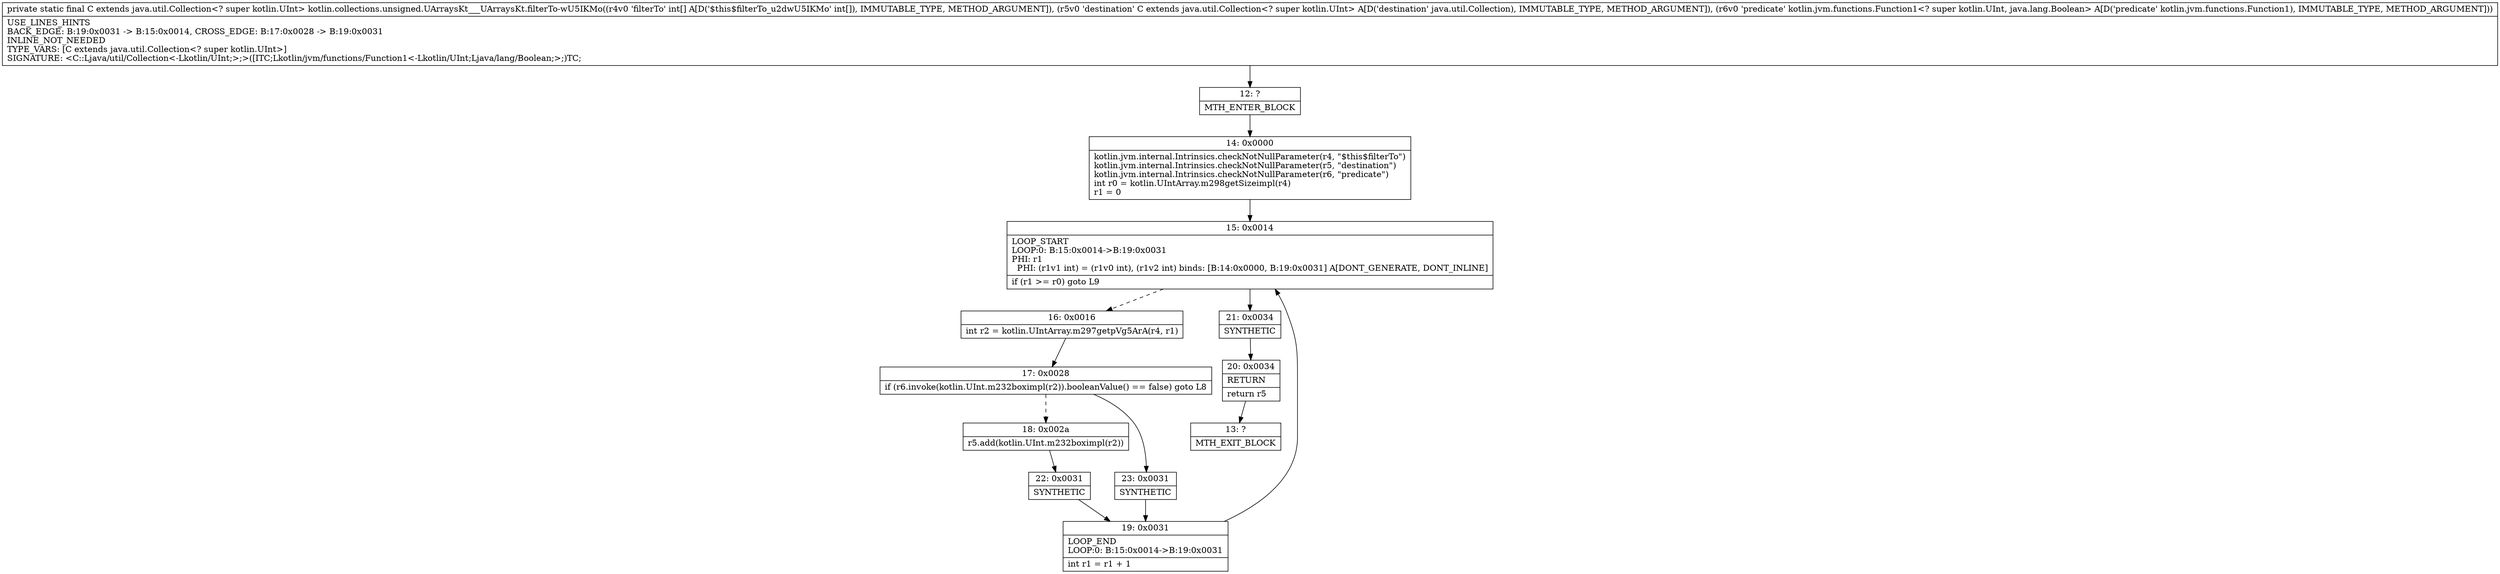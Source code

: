 digraph "CFG forkotlin.collections.unsigned.UArraysKt___UArraysKt.filterTo\-wU5IKMo([ILjava\/util\/Collection;Lkotlin\/jvm\/functions\/Function1;)Ljava\/util\/Collection;" {
Node_12 [shape=record,label="{12\:\ ?|MTH_ENTER_BLOCK\l}"];
Node_14 [shape=record,label="{14\:\ 0x0000|kotlin.jvm.internal.Intrinsics.checkNotNullParameter(r4, \"$this$filterTo\")\lkotlin.jvm.internal.Intrinsics.checkNotNullParameter(r5, \"destination\")\lkotlin.jvm.internal.Intrinsics.checkNotNullParameter(r6, \"predicate\")\lint r0 = kotlin.UIntArray.m298getSizeimpl(r4)\lr1 = 0\l}"];
Node_15 [shape=record,label="{15\:\ 0x0014|LOOP_START\lLOOP:0: B:15:0x0014\-\>B:19:0x0031\lPHI: r1 \l  PHI: (r1v1 int) = (r1v0 int), (r1v2 int) binds: [B:14:0x0000, B:19:0x0031] A[DONT_GENERATE, DONT_INLINE]\l|if (r1 \>= r0) goto L9\l}"];
Node_16 [shape=record,label="{16\:\ 0x0016|int r2 = kotlin.UIntArray.m297getpVg5ArA(r4, r1)\l}"];
Node_17 [shape=record,label="{17\:\ 0x0028|if (r6.invoke(kotlin.UInt.m232boximpl(r2)).booleanValue() == false) goto L8\l}"];
Node_18 [shape=record,label="{18\:\ 0x002a|r5.add(kotlin.UInt.m232boximpl(r2))\l}"];
Node_22 [shape=record,label="{22\:\ 0x0031|SYNTHETIC\l}"];
Node_19 [shape=record,label="{19\:\ 0x0031|LOOP_END\lLOOP:0: B:15:0x0014\-\>B:19:0x0031\l|int r1 = r1 + 1\l}"];
Node_23 [shape=record,label="{23\:\ 0x0031|SYNTHETIC\l}"];
Node_21 [shape=record,label="{21\:\ 0x0034|SYNTHETIC\l}"];
Node_20 [shape=record,label="{20\:\ 0x0034|RETURN\l|return r5\l}"];
Node_13 [shape=record,label="{13\:\ ?|MTH_EXIT_BLOCK\l}"];
MethodNode[shape=record,label="{private static final C extends java.util.Collection\<? super kotlin.UInt\> kotlin.collections.unsigned.UArraysKt___UArraysKt.filterTo\-wU5IKMo((r4v0 'filterTo' int[] A[D('$this$filterTo_u2dwU5IKMo' int[]), IMMUTABLE_TYPE, METHOD_ARGUMENT]), (r5v0 'destination' C extends java.util.Collection\<? super kotlin.UInt\> A[D('destination' java.util.Collection), IMMUTABLE_TYPE, METHOD_ARGUMENT]), (r6v0 'predicate' kotlin.jvm.functions.Function1\<? super kotlin.UInt, java.lang.Boolean\> A[D('predicate' kotlin.jvm.functions.Function1), IMMUTABLE_TYPE, METHOD_ARGUMENT]))  | USE_LINES_HINTS\lBACK_EDGE: B:19:0x0031 \-\> B:15:0x0014, CROSS_EDGE: B:17:0x0028 \-\> B:19:0x0031\lINLINE_NOT_NEEDED\lTYPE_VARS: [C extends java.util.Collection\<? super kotlin.UInt\>]\lSIGNATURE: \<C::Ljava\/util\/Collection\<\-Lkotlin\/UInt;\>;\>([ITC;Lkotlin\/jvm\/functions\/Function1\<\-Lkotlin\/UInt;Ljava\/lang\/Boolean;\>;)TC;\l}"];
MethodNode -> Node_12;Node_12 -> Node_14;
Node_14 -> Node_15;
Node_15 -> Node_16[style=dashed];
Node_15 -> Node_21;
Node_16 -> Node_17;
Node_17 -> Node_18[style=dashed];
Node_17 -> Node_23;
Node_18 -> Node_22;
Node_22 -> Node_19;
Node_19 -> Node_15;
Node_23 -> Node_19;
Node_21 -> Node_20;
Node_20 -> Node_13;
}

